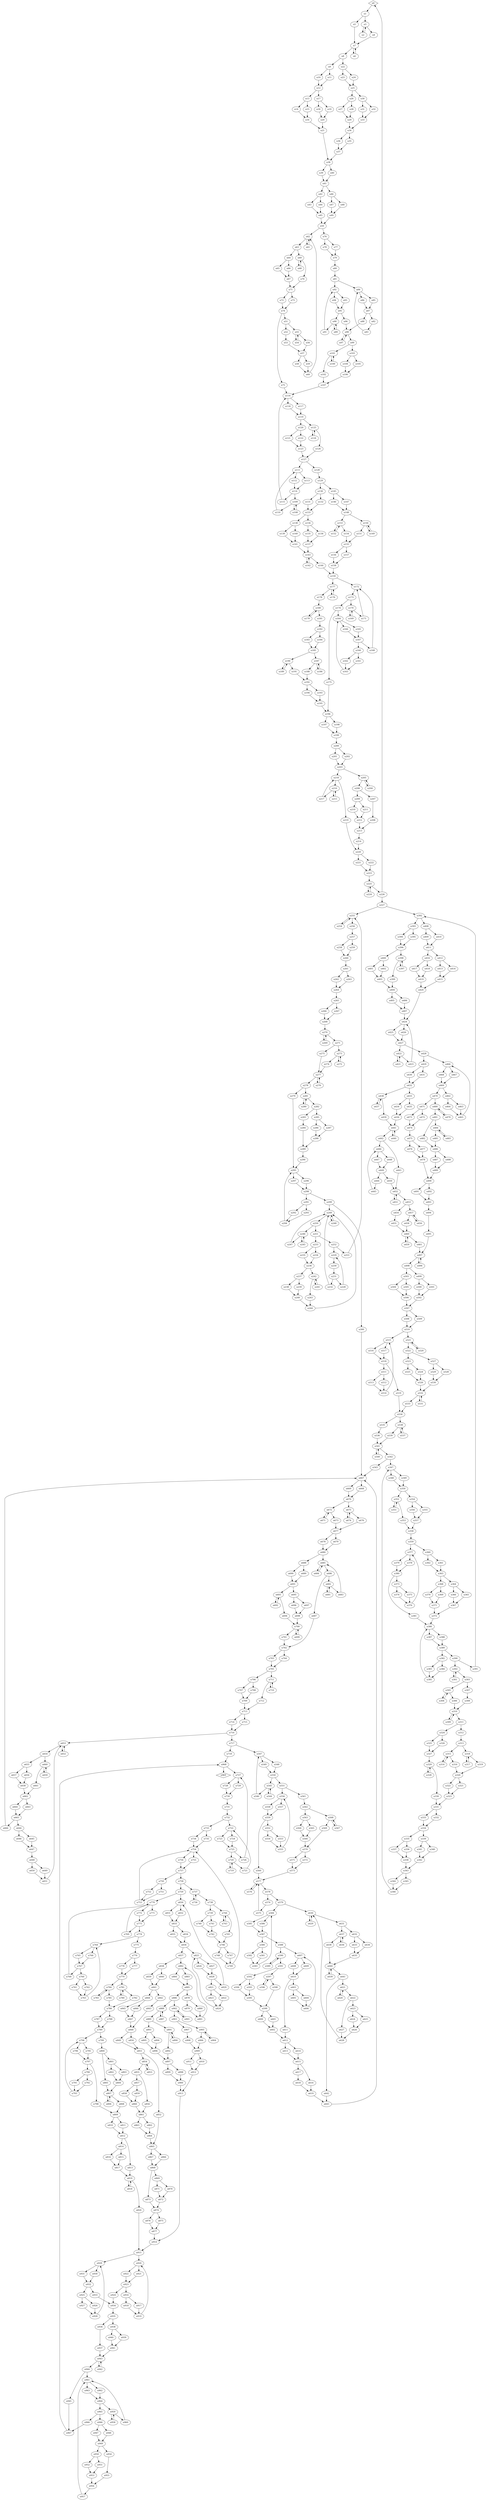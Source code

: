digraph CFG {
n0[rank=source,shape=diamond]
n969[rank=sink,shape=diamond]
n0 -> n1
n1 -> n3
n1 -> n5
n2 -> n3
n3 -> n2
n3 -> n4
n4 -> n7
n5 -> n7
n6 -> n7
n7 -> n6
n7 -> n8
n8 -> n9
n8 -> n22
n9 -> n10
n9 -> n11
n10 -> n12
n11 -> n12
n12 -> n13
n12 -> n17
n13 -> n14
n13 -> n15
n14 -> n16
n15 -> n16
n16 -> n21
n17 -> n18
n17 -> n19
n18 -> n20
n19 -> n20
n20 -> n21
n21 -> n38
n22 -> n23
n22 -> n24
n23 -> n25
n24 -> n25
n25 -> n26
n25 -> n30
n26 -> n27
n26 -> n28
n27 -> n29
n28 -> n29
n29 -> n34
n30 -> n31
n30 -> n32
n31 -> n33
n32 -> n33
n33 -> n34
n34 -> n35
n34 -> n36
n35 -> n37
n36 -> n37
n37 -> n38
n38 -> n39
n38 -> n40
n39 -> n41
n40 -> n41
n41 -> n42
n41 -> n46
n42 -> n43
n42 -> n44
n43 -> n45
n44 -> n45
n45 -> n50
n46 -> n47
n46 -> n48
n47 -> n49
n48 -> n49
n49 -> n50
n50 -> n62
n50 -> n76
n51 -> n52
n51 -> n55
n52 -> n53
n53 -> n57
n54 -> n55
n55 -> n54
n55 -> n56
n56 -> n57
n57 -> n58
n57 -> n59
n58 -> n60
n59 -> n60
n60 -> n62
n61 -> n62
n62 -> n61
n62 -> n63
n63 -> n64
n63 -> n69
n64 -> n65
n64 -> n66
n65 -> n67
n66 -> n67
n67 -> n71
n68 -> n69
n69 -> n68
n69 -> n70
n70 -> n71
n71 -> n72
n71 -> n73
n72 -> n74
n73 -> n74
n74 -> n51
n74 -> n75
n75 -> n116
n76 -> n77
n76 -> n78
n77 -> n79
n78 -> n79
n79 -> n80
n80 -> n81
n81 -> n84
n81 -> n92
n82 -> n83
n83 -> n84
n84 -> n85
n84 -> n86
n85 -> n87
n86 -> n87
n87 -> n82
n87 -> n88
n88 -> n98
n89 -> n90
n90 -> n89
n90 -> n91
n91 -> n92
n92 -> n93
n92 -> n94
n93 -> n95
n94 -> n95
n95 -> n90
n95 -> n96
n96 -> n98
n97 -> n98
n98 -> n97
n98 -> n99
n99 -> n101
n99 -> n103
n100 -> n101
n101 -> n100
n101 -> n102
n102 -> n107
n103 -> n104
n103 -> n105
n104 -> n106
n105 -> n106
n106 -> n107
n107 -> n116
n108 -> n109
n109 -> n108
n109 -> n110
n110 -> n111
n111 -> n112
n111 -> n113
n112 -> n114
n113 -> n114
n114 -> n109
n114 -> n115
n115 -> n116
n116 -> n117
n116 -> n118
n117 -> n119
n118 -> n119
n119 -> n120
n119 -> n125
n120 -> n121
n120 -> n122
n121 -> n123
n122 -> n123
n123 -> n127
n124 -> n125
n125 -> n124
n125 -> n126
n126 -> n127
n127 -> n111
n127 -> n128
n128 -> n129
n129 -> n130
n129 -> n145
n130 -> n131
n130 -> n132
n131 -> n133
n132 -> n133
n133 -> n134
n133 -> n138
n134 -> n135
n134 -> n136
n135 -> n137
n136 -> n137
n137 -> n143
n138 -> n139
n138 -> n140
n139 -> n141
n140 -> n141
n141 -> n143
n142 -> n143
n143 -> n142
n143 -> n144
n144 -> n159
n145 -> n146
n145 -> n147
n146 -> n148
n147 -> n148
n148 -> n150
n148 -> n153
n149 -> n150
n150 -> n149
n150 -> n151
n151 -> n155
n152 -> n153
n153 -> n152
n153 -> n154
n154 -> n155
n155 -> n156
n155 -> n157
n156 -> n158
n157 -> n158
n158 -> n159
n159 -> n172
n159 -> n177
n160 -> n161
n160 -> n162
n161 -> n163
n162 -> n163
n163 -> n164
n164 -> n165
n164 -> n166
n165 -> n167
n166 -> n167
n167 -> n160
n167 -> n168
n168 -> n172
n169 -> n170
n170 -> n169
n170 -> n171
n171 -> n172
n172 -> n173
n173 -> n170
n173 -> n174
n174 -> n164
n174 -> n175
n175 -> n196
n176 -> n177
n177 -> n176
n177 -> n178
n178 -> n180
n179 -> n180
n180 -> n179
n180 -> n181
n181 -> n182
n182 -> n183
n182 -> n184
n183 -> n185
n184 -> n185
n185 -> n187
n185 -> n190
n186 -> n187
n187 -> n186
n187 -> n188
n188 -> n192
n189 -> n190
n190 -> n189
n190 -> n191
n191 -> n192
n192 -> n193
n192 -> n194
n193 -> n195
n194 -> n195
n195 -> n196
n196 -> n197
n196 -> n198
n197 -> n199
n198 -> n199
n199 -> n200
n200 -> n201
n200 -> n202
n201 -> n203
n202 -> n203
n203 -> n205
n203 -> n218
n204 -> n205
n205 -> n204
n205 -> n206
n206 -> n207
n206 -> n209
n207 -> n208
n208 -> n213
n209 -> n210
n209 -> n211
n210 -> n212
n211 -> n212
n212 -> n213
n213 -> n214
n214 -> n220
n215 -> n216
n216 -> n215
n216 -> n217
n217 -> n218
n218 -> n216
n218 -> n219
n219 -> n220
n220 -> n221
n220 -> n222
n221 -> n223
n222 -> n223
n223 -> n225
n224 -> n225
n225 -> n224
n225 -> n226
n226 -> n0
n226 -> n227
n227 -> n255
n227 -> n392
n228 -> n229
n229 -> n230
n230 -> n231
n231 -> n228
n231 -> n232
n232 -> n249
n233 -> n234
n233 -> n235
n234 -> n236
n235 -> n236
n236 -> n237
n236 -> n242
n237 -> n238
n237 -> n239
n238 -> n240
n239 -> n240
n240 -> n244
n241 -> n242
n242 -> n241
n242 -> n243
n243 -> n244
n244 -> n249
n245 -> n246
n246 -> n245
n246 -> n247
n247 -> n249
n248 -> n249
n249 -> n248
n249 -> n250
n250 -> n246
n250 -> n251
n251 -> n233
n251 -> n252
n252 -> n229
n252 -> n253
n253 -> n255
n254 -> n255
n255 -> n254
n255 -> n256
n256 -> n257
n257 -> n258
n257 -> n259
n258 -> n260
n259 -> n260
n260 -> n261
n261 -> n262
n261 -> n263
n262 -> n264
n263 -> n264
n264 -> n265
n265 -> n266
n265 -> n267
n266 -> n268
n267 -> n268
n268 -> n270
n269 -> n270
n270 -> n269
n270 -> n271
n271 -> n273
n271 -> n275
n272 -> n273
n273 -> n272
n273 -> n274
n274 -> n277
n275 -> n277
n276 -> n277
n277 -> n276
n277 -> n278
n278 -> n279
n278 -> n281
n279 -> n295
n280 -> n281
n281 -> n280
n281 -> n282
n282 -> n283
n282 -> n285
n283 -> n284
n284 -> n289
n285 -> n286
n285 -> n287
n286 -> n288
n287 -> n288
n288 -> n289
n289 -> n290
n290 -> n295
n291 -> n292
n291 -> n293
n292 -> n294
n293 -> n294
n294 -> n295
n295 -> n296
n295 -> n297
n296 -> n298
n297 -> n298
n298 -> n291
n298 -> n299
n299 -> n249
n299 -> n300
n300 -> n667
n301 -> n302
n302 -> n301
n302 -> n303
n303 -> n305
n303 -> n307
n304 -> n305
n305 -> n304
n305 -> n306
n306 -> n310
n307 -> n308
n308 -> n310
n309 -> n310
n310 -> n309
n310 -> n311
n311 -> n312
n311 -> n324
n312 -> n313
n313 -> n315
n313 -> n318
n314 -> n315
n315 -> n314
n315 -> n316
n316 -> n320
n317 -> n318
n318 -> n317
n318 -> n319
n319 -> n320
n320 -> n321
n320 -> n322
n321 -> n323
n322 -> n323
n323 -> n331
n324 -> n325
n324 -> n326
n325 -> n327
n326 -> n327
n327 -> n329
n328 -> n329
n329 -> n328
n329 -> n330
n330 -> n331
n331 -> n332
n331 -> n333
n332 -> n334
n333 -> n334
n334 -> n335
n334 -> n339
n335 -> n336
n335 -> n337
n336 -> n338
n337 -> n338
n338 -> n343
n339 -> n340
n339 -> n341
n340 -> n342
n341 -> n342
n342 -> n343
n343 -> n344
n343 -> n345
n344 -> n346
n345 -> n346
n346 -> n347
n347 -> n348
n347 -> n349
n348 -> n350
n349 -> n350
n350 -> n352
n350 -> n354
n351 -> n352
n352 -> n351
n352 -> n353
n353 -> n358
n354 -> n355
n354 -> n356
n355 -> n357
n356 -> n357
n357 -> n358
n358 -> n359
n359 -> n360
n359 -> n377
n360 -> n361
n360 -> n362
n361 -> n363
n362 -> n363
n363 -> n364
n363 -> n368
n364 -> n365
n364 -> n366
n365 -> n367
n366 -> n367
n367 -> n372
n368 -> n369
n368 -> n370
n369 -> n371
n370 -> n371
n371 -> n372
n372 -> n386
n373 -> n374
n373 -> n375
n374 -> n376
n375 -> n376
n376 -> n377
n377 -> n378
n377 -> n379
n378 -> n380
n379 -> n380
n380 -> n373
n380 -> n381
n381 -> n386
n382 -> n383
n382 -> n384
n383 -> n385
n384 -> n385
n385 -> n386
n386 -> n387
n386 -> n388
n387 -> n389
n388 -> n389
n389 -> n382
n389 -> n390
n390 -> n302
n390 -> n391
n391 -> n392
n392 -> n393
n392 -> n408
n393 -> n394
n393 -> n395
n394 -> n396
n395 -> n396
n396 -> n398
n396 -> n400
n397 -> n398
n398 -> n397
n398 -> n399
n399 -> n404
n400 -> n401
n400 -> n402
n401 -> n403
n402 -> n403
n403 -> n404
n404 -> n405
n404 -> n406
n405 -> n407
n406 -> n407
n407 -> n424
n408 -> n409
n408 -> n410
n409 -> n411
n410 -> n411
n411 -> n412
n411 -> n416
n412 -> n413
n412 -> n414
n413 -> n415
n414 -> n415
n415 -> n420
n416 -> n417
n416 -> n418
n417 -> n419
n418 -> n419
n419 -> n420
n420 -> n424
n421 -> n422
n422 -> n421
n422 -> n423
n423 -> n424
n424 -> n425
n424 -> n426
n425 -> n427
n426 -> n427
n427 -> n422
n427 -> n428
n428 -> n429
n428 -> n466
n429 -> n430
n429 -> n431
n430 -> n432
n431 -> n432
n432 -> n433
n432 -> n438
n433 -> n434
n433 -> n435
n434 -> n436
n435 -> n436
n436 -> n441
n437 -> n438
n438 -> n437
n438 -> n439
n439 -> n441
n440 -> n441
n441 -> n440
n441 -> n442
n442 -> n443
n442 -> n446
n443 -> n452
n444 -> n445
n445 -> n446
n446 -> n447
n446 -> n448
n447 -> n449
n448 -> n449
n449 -> n444
n449 -> n450
n450 -> n452
n451 -> n452
n452 -> n451
n452 -> n453
n453 -> n454
n453 -> n457
n454 -> n455
n455 -> n460
n456 -> n457
n457 -> n456
n457 -> n458
n458 -> n460
n459 -> n460
n460 -> n459
n460 -> n461
n461 -> n497
n462 -> n463
n462 -> n464
n463 -> n465
n464 -> n465
n465 -> n466
n466 -> n467
n466 -> n468
n467 -> n469
n468 -> n469
n469 -> n462
n469 -> n470
n470 -> n471
n470 -> n480
n471 -> n472
n471 -> n473
n472 -> n474
n473 -> n474
n474 -> n475
n475 -> n476
n475 -> n477
n476 -> n478
n477 -> n478
n478 -> n490
n479 -> n480
n480 -> n479
n480 -> n481
n481 -> n482
n481 -> n484
n482 -> n486
n483 -> n484
n484 -> n483
n484 -> n485
n485 -> n486
n486 -> n487
n486 -> n488
n487 -> n489
n488 -> n489
n489 -> n490
n490 -> n491
n490 -> n492
n491 -> n493
n492 -> n493
n493 -> n494
n494 -> n495
n495 -> n497
n496 -> n497
n497 -> n496
n497 -> n498
n498 -> n499
n498 -> n503
n499 -> n500
n499 -> n501
n500 -> n502
n501 -> n502
n502 -> n507
n503 -> n504
n503 -> n505
n504 -> n506
n505 -> n506
n506 -> n507
n507 -> n508
n507 -> n509
n508 -> n510
n509 -> n510
n510 -> n515
n510 -> n521
n511 -> n512
n511 -> n513
n512 -> n514
n513 -> n514
n514 -> n515
n515 -> n516
n515 -> n517
n516 -> n518
n517 -> n518
n518 -> n511
n518 -> n519
n519 -> n534
n520 -> n521
n521 -> n520
n521 -> n522
n522 -> n523
n522 -> n527
n523 -> n524
n523 -> n525
n524 -> n526
n525 -> n526
n526 -> n532
n527 -> n528
n527 -> n529
n528 -> n530
n529 -> n530
n530 -> n532
n531 -> n532
n532 -> n531
n532 -> n533
n533 -> n534
n534 -> n535
n534 -> n538
n535 -> n536
n536 -> n541
n537 -> n538
n538 -> n537
n538 -> n539
n539 -> n541
n540 -> n541
n541 -> n540
n541 -> n542
n542 -> n347
n542 -> n543
n543 -> n667
n544 -> n545
n545 -> n544
n545 -> n546
n546 -> n547
n547 -> n548
n547 -> n549
n548 -> n550
n549 -> n550
n550 -> n545
n550 -> n551
n551 -> n556
n551 -> n561
n552 -> n553
n552 -> n554
n553 -> n555
n554 -> n555
n555 -> n556
n556 -> n557
n556 -> n558
n557 -> n559
n558 -> n559
n559 -> n552
n559 -> n560
n560 -> n577
n561 -> n562
n562 -> n563
n562 -> n568
n563 -> n564
n563 -> n565
n564 -> n566
n565 -> n566
n566 -> n570
n567 -> n568
n568 -> n567
n568 -> n569
n569 -> n570
n570 -> n571
n570 -> n572
n571 -> n573
n572 -> n573
n573 -> n577
n574 -> n575
n575 -> n577
n576 -> n577
n577 -> n576
n577 -> n578
n578 -> n574
n578 -> n579
n579 -> n584
n579 -> n630
n580 -> n581
n580 -> n582
n581 -> n583
n582 -> n583
n583 -> n584
n584 -> n585
n584 -> n586
n585 -> n587
n586 -> n587
n587 -> n580
n587 -> n588
n588 -> n590
n588 -> n607
n589 -> n590
n590 -> n589
n590 -> n591
n591 -> n592
n591 -> n597
n592 -> n593
n592 -> n594
n593 -> n595
n594 -> n595
n595 -> n599
n596 -> n597
n597 -> n596
n597 -> n598
n598 -> n599
n599 -> n600
n599 -> n601
n600 -> n602
n601 -> n602
n602 -> n612
n603 -> n604
n603 -> n605
n604 -> n606
n605 -> n606
n606 -> n607
n607 -> n608
n607 -> n609
n608 -> n610
n609 -> n610
n610 -> n603
n610 -> n611
n611 -> n612
n612 -> n613
n612 -> n614
n613 -> n615
n614 -> n615
n615 -> n616
n615 -> n617
n616 -> n619
n617 -> n618
n618 -> n619
n619 -> n643
n620 -> n621
n621 -> n620
n621 -> n622
n622 -> n623
n622 -> n627
n623 -> n624
n623 -> n625
n624 -> n626
n625 -> n626
n626 -> n628
n627 -> n628
n628 -> n630
n629 -> n630
n630 -> n629
n630 -> n631
n631 -> n632
n631 -> n637
n632 -> n633
n632 -> n634
n633 -> n635
n634 -> n635
n635 -> n640
n636 -> n637
n637 -> n636
n637 -> n638
n638 -> n640
n639 -> n640
n640 -> n639
n640 -> n641
n641 -> n621
n641 -> n642
n642 -> n643
n643 -> n667
n644 -> n645
n644 -> n646
n645 -> n647
n646 -> n647
n647 -> n648
n648 -> n649
n648 -> n650
n649 -> n651
n650 -> n651
n651 -> n653
n652 -> n653
n653 -> n652
n653 -> n654
n654 -> n655
n654 -> n660
n655 -> n656
n655 -> n657
n656 -> n658
n657 -> n658
n658 -> n662
n659 -> n660
n660 -> n659
n660 -> n661
n661 -> n662
n662 -> n663
n662 -> n664
n663 -> n665
n664 -> n665
n665 -> n644
n665 -> n666
n666 -> n667
n667 -> n668
n667 -> n669
n668 -> n670
n669 -> n670
n670 -> n672
n670 -> n675
n671 -> n672
n672 -> n671
n672 -> n673
n673 -> n677
n674 -> n675
n675 -> n674
n675 -> n676
n676 -> n677
n677 -> n678
n677 -> n679
n678 -> n680
n679 -> n680
n680 -> n685
n680 -> n688
n681 -> n682
n682 -> n681
n682 -> n683
n683 -> n685
n684 -> n685
n685 -> n684
n685 -> n686
n686 -> n682
n686 -> n687
n687 -> n702
n688 -> n689
n688 -> n690
n689 -> n691
n690 -> n691
n691 -> n693
n691 -> n695
n692 -> n693
n693 -> n692
n693 -> n694
n694 -> n700
n695 -> n696
n695 -> n697
n696 -> n698
n697 -> n698
n698 -> n700
n699 -> n700
n700 -> n699
n700 -> n701
n701 -> n702
n702 -> n703
n702 -> n704
n703 -> n705
n704 -> n705
n705 -> n706
n705 -> n711
n706 -> n707
n706 -> n708
n707 -> n709
n708 -> n709
n709 -> n713
n710 -> n711
n711 -> n710
n711 -> n712
n712 -> n713
n713 -> n714
n713 -> n715
n714 -> n716
n715 -> n716
n716 -> n653
n716 -> n717
n717 -> n547
n717 -> n718
n718 -> n968
n719 -> n720
n720 -> n719
n720 -> n721
n721 -> n722
n722 -> n723
n722 -> n724
n723 -> n725
n724 -> n725
n725 -> n720
n725 -> n726
n726 -> n727
n727 -> n728
n727 -> n729
n728 -> n730
n729 -> n730
n730 -> n731
n731 -> n732
n732 -> n722
n732 -> n733
n733 -> n734
n733 -> n735
n734 -> n754
n735 -> n754
n736 -> n737
n737 -> n736
n737 -> n738
n738 -> n739
n738 -> n744
n739 -> n740
n739 -> n741
n740 -> n742
n741 -> n742
n742 -> n746
n743 -> n744
n744 -> n743
n744 -> n745
n745 -> n746
n746 -> n747
n746 -> n748
n747 -> n749
n748 -> n749
n749 -> n754
n750 -> n751
n750 -> n752
n751 -> n753
n752 -> n753
n753 -> n754
n754 -> n755
n754 -> n756
n755 -> n757
n756 -> n757
n757 -> n750
n757 -> n758
n758 -> n737
n758 -> n759
n759 -> n770
n759 -> n830
n760 -> n761
n760 -> n762
n761 -> n763
n762 -> n763
n763 -> n764
n764 -> n765
n764 -> n766
n765 -> n767
n766 -> n767
n767 -> n760
n767 -> n768
n768 -> n770
n769 -> n770
n770 -> n771
n770 -> n772
n771 -> n773
n772 -> n773
n773 -> n769
n773 -> n774
n774 -> n764
n774 -> n775
n775 -> n776
n776 -> n777
n776 -> n778
n777 -> n779
n778 -> n779
n779 -> n781
n779 -> n784
n780 -> n781
n781 -> n780
n781 -> n782
n782 -> n786
n783 -> n784
n784 -> n783
n784 -> n785
n785 -> n786
n786 -> n787
n786 -> n788
n787 -> n789
n788 -> n789
n789 -> n794
n789 -> n799
n790 -> n791
n790 -> n792
n791 -> n793
n792 -> n793
n793 -> n794
n794 -> n795
n794 -> n796
n795 -> n797
n796 -> n797
n797 -> n790
n797 -> n798
n798 -> n809
n799 -> n800
n800 -> n801
n800 -> n805
n801 -> n802
n801 -> n803
n802 -> n804
n803 -> n804
n804 -> n807
n805 -> n807
n806 -> n807
n807 -> n806
n807 -> n808
n808 -> n809
n809 -> n810
n809 -> n811
n810 -> n812
n811 -> n812
n812 -> n813
n812 -> n814
n813 -> n819
n814 -> n815
n814 -> n816
n815 -> n817
n816 -> n817
n817 -> n819
n818 -> n819
n819 -> n818
n819 -> n820
n820 -> n915
n821 -> n822
n821 -> n823
n822 -> n824
n823 -> n824
n824 -> n825
n825 -> n826
n825 -> n827
n826 -> n828
n827 -> n828
n828 -> n821
n828 -> n829
n829 -> n830
n830 -> n831
n830 -> n832
n831 -> n833
n832 -> n833
n833 -> n834
n833 -> n835
n834 -> n836
n835 -> n836
n836 -> n825
n836 -> n837
n837 -> n838
n837 -> n882
n838 -> n839
n838 -> n840
n839 -> n841
n840 -> n841
n841 -> n842
n841 -> n844
n842 -> n843
n843 -> n848
n844 -> n845
n844 -> n846
n845 -> n847
n846 -> n847
n847 -> n848
n848 -> n849
n848 -> n850
n849 -> n851
n850 -> n851
n851 -> n852
n851 -> n854
n852 -> n865
n853 -> n854
n854 -> n853
n854 -> n855
n855 -> n856
n855 -> n857
n856 -> n861
n857 -> n858
n857 -> n859
n858 -> n860
n859 -> n860
n860 -> n861
n861 -> n862
n861 -> n863
n862 -> n864
n863 -> n864
n864 -> n865
n865 -> n866
n865 -> n867
n866 -> n868
n867 -> n868
n868 -> n869
n868 -> n873
n869 -> n870
n869 -> n871
n870 -> n872
n871 -> n872
n872 -> n874
n873 -> n874
n874 -> n875
n874 -> n876
n875 -> n877
n876 -> n877
n877 -> n914
n878 -> n879
n878 -> n880
n879 -> n881
n880 -> n881
n881 -> n882
n882 -> n883
n882 -> n884
n883 -> n885
n884 -> n885
n885 -> n878
n885 -> n886
n886 -> n888
n886 -> n902
n887 -> n888
n888 -> n887
n888 -> n889
n889 -> n891
n889 -> n893
n890 -> n891
n891 -> n890
n891 -> n892
n892 -> n897
n893 -> n894
n893 -> n895
n894 -> n896
n895 -> n896
n896 -> n897
n897 -> n898
n897 -> n899
n898 -> n900
n899 -> n900
n900 -> n913
n901 -> n902
n902 -> n901
n902 -> n903
n903 -> n905
n903 -> n907
n904 -> n905
n905 -> n904
n905 -> n906
n906 -> n909
n907 -> n908
n908 -> n909
n909 -> n910
n909 -> n911
n910 -> n912
n911 -> n912
n912 -> n913
n913 -> n914
n914 -> n915
n915 -> n920
n915 -> n929
n916 -> n917
n916 -> n918
n917 -> n919
n918 -> n919
n919 -> n920
n920 -> n921
n920 -> n922
n921 -> n923
n922 -> n923
n923 -> n916
n923 -> n924
n924 -> n934
n925 -> n926
n925 -> n927
n926 -> n928
n927 -> n928
n928 -> n929
n929 -> n930
n929 -> n931
n930 -> n932
n931 -> n932
n932 -> n925
n932 -> n933
n933 -> n934
n934 -> n935
n935 -> n936
n935 -> n938
n936 -> n937
n937 -> n943
n938 -> n939
n938 -> n940
n939 -> n941
n940 -> n941
n941 -> n943
n942 -> n943
n943 -> n942
n943 -> n944
n944 -> n945
n944 -> n961
n945 -> n967
n946 -> n947
n946 -> n948
n947 -> n949
n948 -> n949
n949 -> n950
n949 -> n954
n950 -> n951
n950 -> n952
n951 -> n953
n952 -> n953
n953 -> n956
n954 -> n955
n955 -> n956
n956 -> n957
n957 -> n961
n958 -> n959
n959 -> n958
n959 -> n960
n960 -> n961
n961 -> n962
n961 -> n963
n962 -> n964
n963 -> n964
n964 -> n959
n964 -> n965
n965 -> n946
n965 -> n966
n966 -> n967
n967 -> n968
n968 -> n727
n968 -> n969
}

